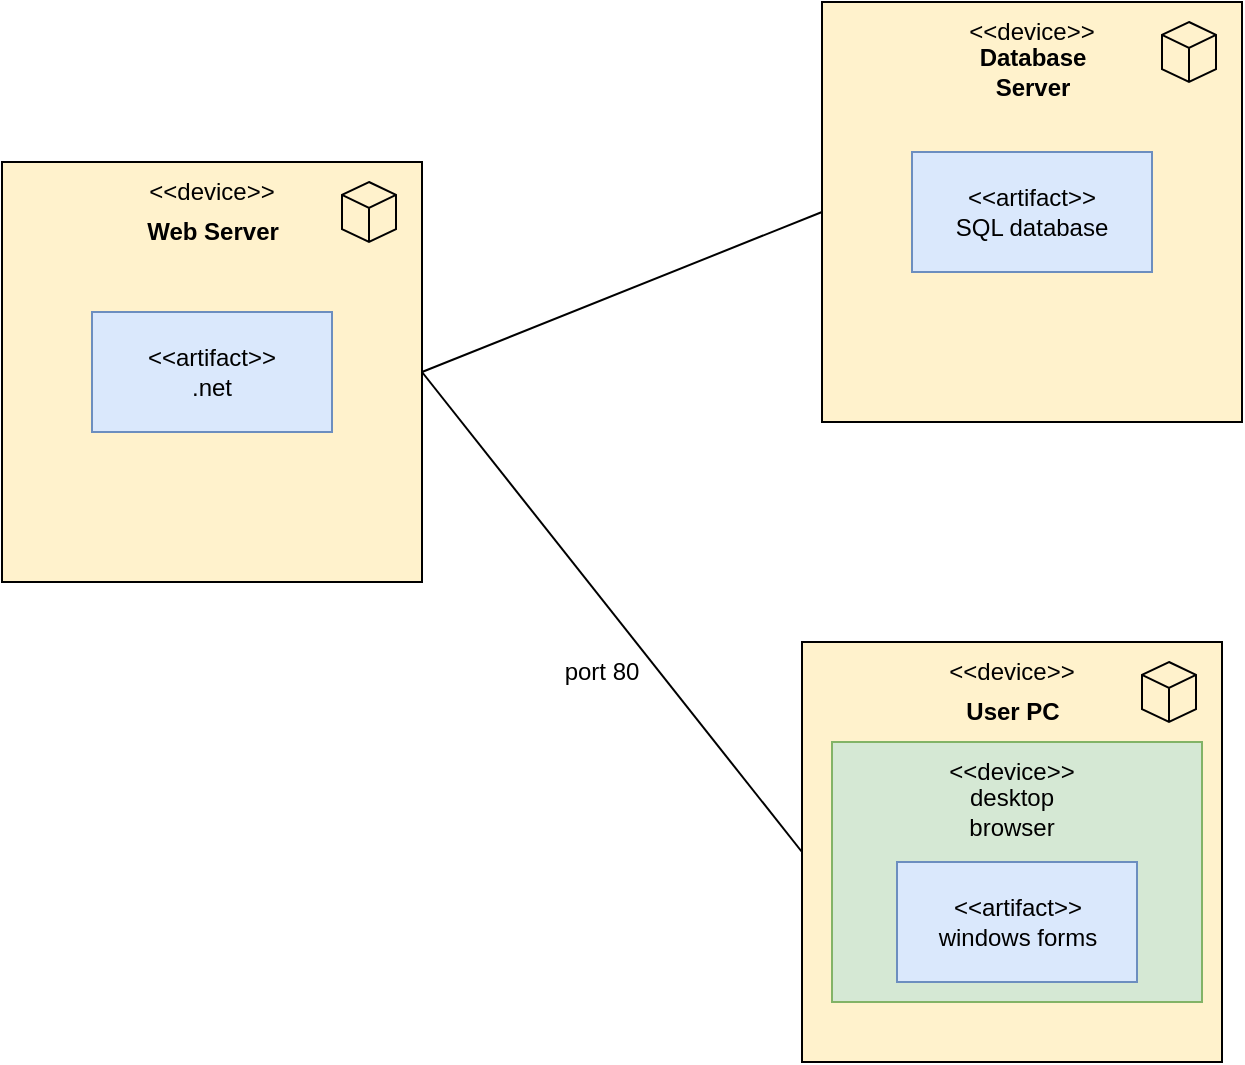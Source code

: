 <mxfile version="24.2.5" type="device">
  <diagram name="Page-1" id="y_qWvDvjL6aNYklG5LqE">
    <mxGraphModel dx="1434" dy="879" grid="1" gridSize="10" guides="1" tooltips="1" connect="1" arrows="1" fold="1" page="1" pageScale="1" pageWidth="850" pageHeight="1100" math="0" shadow="0">
      <root>
        <mxCell id="0" />
        <mxCell id="1" parent="0" />
        <mxCell id="RovKl5FZ5DJrU9avnmrL-13" value="" style="whiteSpace=wrap;html=1;aspect=fixed;fillColor=#fff2cc;strokeColor=#000000;container=0;" parent="1" vertex="1">
          <mxGeometry x="490" y="450" width="210" height="210" as="geometry" />
        </mxCell>
        <mxCell id="RovKl5FZ5DJrU9avnmrL-24" value="" style="rounded=0;whiteSpace=wrap;html=1;fillColor=#d5e8d4;strokeColor=#82b366;" parent="1" vertex="1">
          <mxGeometry x="505" y="500" width="185" height="130" as="geometry" />
        </mxCell>
        <mxCell id="RovKl5FZ5DJrU9avnmrL-7" value="" style="group" parent="1" vertex="1" connectable="0">
          <mxGeometry x="500" y="130" width="210" height="210" as="geometry" />
        </mxCell>
        <mxCell id="RovKl5FZ5DJrU9avnmrL-8" value="" style="whiteSpace=wrap;html=1;aspect=fixed;fillColor=#fff2cc;strokeColor=#000000;" parent="RovKl5FZ5DJrU9avnmrL-7" vertex="1">
          <mxGeometry width="210" height="210" as="geometry" />
        </mxCell>
        <mxCell id="RovKl5FZ5DJrU9avnmrL-9" value="" style="html=1;whiteSpace=wrap;shape=isoCube2;backgroundOutline=1;isoAngle=15;fillColor=#fff2cc;strokeColor=#000000;" parent="RovKl5FZ5DJrU9avnmrL-7" vertex="1">
          <mxGeometry x="170" y="10" width="27" height="30" as="geometry" />
        </mxCell>
        <mxCell id="RovKl5FZ5DJrU9avnmrL-10" value="&amp;lt;&amp;lt;artifact&amp;gt;&amp;gt;&lt;div&gt;SQL database&lt;/div&gt;" style="rounded=0;whiteSpace=wrap;html=1;fillColor=#dae8fc;strokeColor=#6c8ebf;" parent="RovKl5FZ5DJrU9avnmrL-7" vertex="1">
          <mxGeometry x="45" y="75" width="120" height="60" as="geometry" />
        </mxCell>
        <mxCell id="RovKl5FZ5DJrU9avnmrL-11" value="&amp;lt;&amp;lt;device&amp;gt;&amp;gt;" style="text;html=1;align=center;verticalAlign=middle;whiteSpace=wrap;rounded=0;" parent="RovKl5FZ5DJrU9avnmrL-7" vertex="1">
          <mxGeometry x="75" width="60" height="30" as="geometry" />
        </mxCell>
        <mxCell id="RovKl5FZ5DJrU9avnmrL-18" value="Database Server" style="text;html=1;align=center;verticalAlign=middle;whiteSpace=wrap;rounded=0;container=0;fontStyle=1" parent="RovKl5FZ5DJrU9avnmrL-7" vertex="1">
          <mxGeometry x="67.5" y="20" width="75" height="30" as="geometry" />
        </mxCell>
        <mxCell id="RovKl5FZ5DJrU9avnmrL-1" value="" style="whiteSpace=wrap;html=1;aspect=fixed;fillColor=#fff2cc;strokeColor=#000000;container=0;" parent="1" vertex="1">
          <mxGeometry x="90" y="210" width="210" height="210" as="geometry" />
        </mxCell>
        <mxCell id="RovKl5FZ5DJrU9avnmrL-2" value="" style="html=1;whiteSpace=wrap;shape=isoCube2;backgroundOutline=1;isoAngle=15;fillColor=#fff2cc;strokeColor=#000000;container=0;" parent="1" vertex="1">
          <mxGeometry x="260" y="220" width="27" height="30" as="geometry" />
        </mxCell>
        <mxCell id="RovKl5FZ5DJrU9avnmrL-4" value="&amp;lt;&amp;lt;artifact&amp;gt;&amp;gt;&lt;div&gt;.net&lt;/div&gt;" style="rounded=0;whiteSpace=wrap;html=1;fillColor=#dae8fc;strokeColor=#6c8ebf;container=0;" parent="1" vertex="1">
          <mxGeometry x="135" y="285" width="120" height="60" as="geometry" />
        </mxCell>
        <mxCell id="RovKl5FZ5DJrU9avnmrL-5" value="&amp;lt;&amp;lt;device&amp;gt;&amp;gt;" style="text;html=1;align=center;verticalAlign=middle;whiteSpace=wrap;rounded=0;container=0;" parent="1" vertex="1">
          <mxGeometry x="165" y="210" width="60" height="30" as="geometry" />
        </mxCell>
        <mxCell id="RovKl5FZ5DJrU9avnmrL-17" value="Web Server" style="text;html=1;align=center;verticalAlign=middle;whiteSpace=wrap;rounded=0;container=0;fontStyle=1" parent="1" vertex="1">
          <mxGeometry x="157.5" y="230" width="75" height="30" as="geometry" />
        </mxCell>
        <mxCell id="RovKl5FZ5DJrU9avnmrL-20" value="" style="endArrow=none;html=1;rounded=0;entryX=0;entryY=0.5;entryDx=0;entryDy=0;exitX=1;exitY=0.5;exitDx=0;exitDy=0;" parent="1" source="RovKl5FZ5DJrU9avnmrL-1" target="RovKl5FZ5DJrU9avnmrL-8" edge="1">
          <mxGeometry width="50" height="50" relative="1" as="geometry">
            <mxPoint x="290" y="570" as="sourcePoint" />
            <mxPoint x="340" y="520" as="targetPoint" />
          </mxGeometry>
        </mxCell>
        <mxCell id="RovKl5FZ5DJrU9avnmrL-21" value="" style="endArrow=none;html=1;rounded=0;entryX=0;entryY=0.5;entryDx=0;entryDy=0;exitX=1;exitY=0.5;exitDx=0;exitDy=0;" parent="1" source="RovKl5FZ5DJrU9avnmrL-1" target="RovKl5FZ5DJrU9avnmrL-13" edge="1">
          <mxGeometry width="50" height="50" relative="1" as="geometry">
            <mxPoint x="330" y="400" as="sourcePoint" />
            <mxPoint x="530" y="320" as="targetPoint" />
          </mxGeometry>
        </mxCell>
        <mxCell id="RovKl5FZ5DJrU9avnmrL-22" value="port 80" style="text;html=1;align=center;verticalAlign=middle;whiteSpace=wrap;rounded=0;" parent="1" vertex="1">
          <mxGeometry x="360" y="450" width="60" height="30" as="geometry" />
        </mxCell>
        <mxCell id="RovKl5FZ5DJrU9avnmrL-14" value="" style="html=1;whiteSpace=wrap;shape=isoCube2;backgroundOutline=1;isoAngle=15;fillColor=#fff2cc;strokeColor=#000000;container=0;" parent="1" vertex="1">
          <mxGeometry x="660" y="460" width="27" height="30" as="geometry" />
        </mxCell>
        <mxCell id="RovKl5FZ5DJrU9avnmrL-16" value="&amp;lt;&amp;lt;device&amp;gt;&amp;gt;" style="text;html=1;align=center;verticalAlign=middle;whiteSpace=wrap;rounded=0;container=0;" parent="1" vertex="1">
          <mxGeometry x="565" y="450" width="60" height="30" as="geometry" />
        </mxCell>
        <mxCell id="RovKl5FZ5DJrU9avnmrL-19" value="User PC" style="text;html=1;align=center;verticalAlign=middle;whiteSpace=wrap;rounded=0;container=0;fontStyle=1" parent="1" vertex="1">
          <mxGeometry x="557.5" y="470" width="75" height="30" as="geometry" />
        </mxCell>
        <mxCell id="RovKl5FZ5DJrU9avnmrL-15" value="&amp;lt;&amp;lt;artifact&amp;gt;&amp;gt;&lt;div&gt;windows forms&lt;/div&gt;" style="rounded=0;whiteSpace=wrap;html=1;fillColor=#dae8fc;strokeColor=#6c8ebf;container=0;" parent="1" vertex="1">
          <mxGeometry x="537.5" y="560" width="120" height="60" as="geometry" />
        </mxCell>
        <mxCell id="RovKl5FZ5DJrU9avnmrL-25" value="&amp;lt;&amp;lt;device&amp;gt;&amp;gt;" style="text;html=1;align=center;verticalAlign=middle;whiteSpace=wrap;rounded=0;" parent="1" vertex="1">
          <mxGeometry x="565" y="500" width="60" height="30" as="geometry" />
        </mxCell>
        <mxCell id="RovKl5FZ5DJrU9avnmrL-26" value="desktop browser" style="text;html=1;align=center;verticalAlign=middle;whiteSpace=wrap;rounded=0;" parent="1" vertex="1">
          <mxGeometry x="565" y="520" width="60" height="30" as="geometry" />
        </mxCell>
      </root>
    </mxGraphModel>
  </diagram>
</mxfile>
